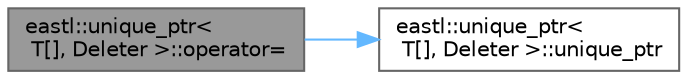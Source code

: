 digraph "eastl::unique_ptr&lt; T[], Deleter &gt;::operator="
{
 // LATEX_PDF_SIZE
  bgcolor="transparent";
  edge [fontname=Helvetica,fontsize=10,labelfontname=Helvetica,labelfontsize=10];
  node [fontname=Helvetica,fontsize=10,shape=box,height=0.2,width=0.4];
  rankdir="LR";
  Node1 [id="Node000001",label="eastl::unique_ptr\<\l T[], Deleter \>::operator=",height=0.2,width=0.4,color="gray40", fillcolor="grey60", style="filled", fontcolor="black",tooltip=" "];
  Node1 -> Node2 [id="edge2_Node000001_Node000002",color="steelblue1",style="solid",tooltip=" "];
  Node2 [id="Node000002",label="eastl::unique_ptr\<\l T[], Deleter \>::unique_ptr",height=0.2,width=0.4,color="grey40", fillcolor="white", style="filled",URL="$classeastl_1_1unique__ptr_3_01_t_0f_0e_00_01_deleter_01_4.html#a23fea162b671191ccb2973d4bcd4aa17",tooltip=" "];
}
